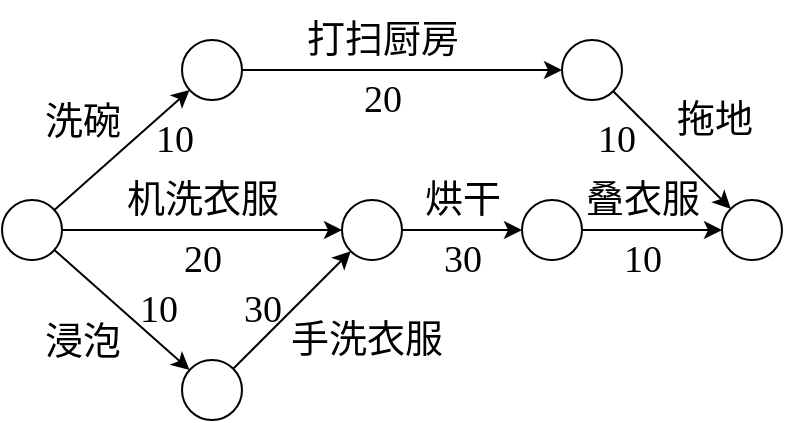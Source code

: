 <mxfile version="23.0.2" type="device">
  <diagram id="c90fJ05idYj-GlXCdJGa" name="第 1 页">
    <mxGraphModel dx="954" dy="674" grid="1" gridSize="10" guides="1" tooltips="1" connect="1" arrows="1" fold="1" page="1" pageScale="1" pageWidth="827" pageHeight="1169" math="0" shadow="0">
      <root>
        <mxCell id="0" />
        <mxCell id="1" parent="0" />
        <mxCell id="4" value="" style="edgeStyle=none;html=1;fontFamily=SimSun;fontSize=19;" parent="1" source="2" target="3" edge="1">
          <mxGeometry relative="1" as="geometry" />
        </mxCell>
        <mxCell id="20" value="洗碗" style="edgeLabel;html=1;align=center;verticalAlign=middle;resizable=0;points=[];fontFamily=SimSun;fontSize=19;labelBackgroundColor=none;" parent="4" vertex="1" connectable="0">
          <mxGeometry x="-0.302" y="3" relative="1" as="geometry">
            <mxPoint x="-8" y="-21" as="offset" />
          </mxGeometry>
        </mxCell>
        <mxCell id="21" value="10" style="edgeLabel;html=1;align=center;verticalAlign=middle;resizable=0;points=[];fontSize=19;fontFamily=SimSun;labelBackgroundColor=none;" parent="4" vertex="1" connectable="0">
          <mxGeometry x="-0.644" relative="1" as="geometry">
            <mxPoint x="48" y="-25" as="offset" />
          </mxGeometry>
        </mxCell>
        <mxCell id="11" value="" style="edgeStyle=none;html=1;fontFamily=SimSun;fontSize=19;" parent="1" source="2" target="10" edge="1">
          <mxGeometry relative="1" as="geometry" />
        </mxCell>
        <mxCell id="16" value="" style="edgeStyle=none;html=1;fontFamily=SimSun;fontSize=19;" parent="1" source="2" target="15" edge="1">
          <mxGeometry relative="1" as="geometry" />
        </mxCell>
        <mxCell id="2" value="" style="ellipse;whiteSpace=wrap;html=1;fontFamily=SimSun;fontSize=19;" parent="1" vertex="1">
          <mxGeometry x="80" y="160" width="30" height="30" as="geometry" />
        </mxCell>
        <mxCell id="7" value="" style="edgeStyle=none;html=1;fontFamily=SimSun;fontSize=19;" parent="1" source="3" target="6" edge="1">
          <mxGeometry relative="1" as="geometry" />
        </mxCell>
        <mxCell id="3" value="" style="ellipse;whiteSpace=wrap;html=1;fontFamily=SimSun;fontSize=19;" parent="1" vertex="1">
          <mxGeometry x="170" y="80" width="30" height="30" as="geometry" />
        </mxCell>
        <mxCell id="9" value="" style="edgeStyle=none;html=1;fontFamily=SimSun;fontSize=19;" parent="1" source="6" target="8" edge="1">
          <mxGeometry relative="1" as="geometry" />
        </mxCell>
        <mxCell id="6" value="" style="ellipse;whiteSpace=wrap;html=1;fontFamily=SimSun;fontSize=19;" parent="1" vertex="1">
          <mxGeometry x="360" y="80" width="30" height="30" as="geometry" />
        </mxCell>
        <mxCell id="8" value="" style="ellipse;whiteSpace=wrap;html=1;fontFamily=SimSun;fontSize=19;" parent="1" vertex="1">
          <mxGeometry x="440" y="160" width="30" height="30" as="geometry" />
        </mxCell>
        <mxCell id="13" value="" style="edgeStyle=none;html=1;fontFamily=SimSun;fontSize=19;" parent="1" source="10" target="12" edge="1">
          <mxGeometry relative="1" as="geometry" />
        </mxCell>
        <mxCell id="10" value="" style="ellipse;whiteSpace=wrap;html=1;fontFamily=SimSun;fontSize=19;" parent="1" vertex="1">
          <mxGeometry x="250" y="160" width="30" height="30" as="geometry" />
        </mxCell>
        <mxCell id="14" style="edgeStyle=none;html=1;fontFamily=SimSun;fontSize=19;" parent="1" source="12" target="8" edge="1">
          <mxGeometry relative="1" as="geometry" />
        </mxCell>
        <mxCell id="12" value="" style="ellipse;whiteSpace=wrap;html=1;fontFamily=SimSun;fontSize=19;" parent="1" vertex="1">
          <mxGeometry x="340" y="160" width="30" height="30" as="geometry" />
        </mxCell>
        <mxCell id="17" style="edgeStyle=none;html=1;fontFamily=SimSun;fontSize=19;" parent="1" source="15" target="10" edge="1">
          <mxGeometry relative="1" as="geometry" />
        </mxCell>
        <mxCell id="15" value="" style="ellipse;whiteSpace=wrap;html=1;fontFamily=SimSun;fontSize=19;" parent="1" vertex="1">
          <mxGeometry x="170" y="240" width="30" height="30" as="geometry" />
        </mxCell>
        <mxCell id="22" value="打扫厨房" style="text;html=1;align=center;verticalAlign=middle;resizable=0;points=[];autosize=1;strokeColor=none;fillColor=none;fontSize=19;fontFamily=SimSun;" parent="1" vertex="1">
          <mxGeometry x="220" y="60" width="100" height="40" as="geometry" />
        </mxCell>
        <mxCell id="24" value="20" style="text;html=1;align=center;verticalAlign=middle;resizable=0;points=[];autosize=1;strokeColor=none;fillColor=none;fontSize=19;fontFamily=SimSun;" parent="1" vertex="1">
          <mxGeometry x="250" y="90" width="40" height="40" as="geometry" />
        </mxCell>
        <mxCell id="25" value="10" style="text;html=1;align=center;verticalAlign=middle;resizable=0;points=[];autosize=1;strokeColor=none;fillColor=none;fontSize=19;fontFamily=SimSun;" parent="1" vertex="1">
          <mxGeometry x="367" y="110" width="40" height="40" as="geometry" />
        </mxCell>
        <mxCell id="26" value="20" style="text;html=1;align=center;verticalAlign=middle;resizable=0;points=[];autosize=1;strokeColor=none;fillColor=none;fontSize=19;fontFamily=SimSun;" parent="1" vertex="1">
          <mxGeometry x="160" y="170" width="40" height="40" as="geometry" />
        </mxCell>
        <mxCell id="27" value="30" style="text;html=1;align=center;verticalAlign=middle;resizable=0;points=[];autosize=1;strokeColor=none;fillColor=none;fontSize=19;fontFamily=SimSun;" parent="1" vertex="1">
          <mxGeometry x="290" y="170" width="40" height="40" as="geometry" />
        </mxCell>
        <mxCell id="28" value="10" style="text;html=1;align=center;verticalAlign=middle;resizable=0;points=[];autosize=1;strokeColor=none;fillColor=none;fontSize=19;fontFamily=SimSun;" parent="1" vertex="1">
          <mxGeometry x="380" y="170" width="40" height="40" as="geometry" />
        </mxCell>
        <mxCell id="29" value="10" style="text;html=1;align=center;verticalAlign=middle;resizable=0;points=[];autosize=1;strokeColor=none;fillColor=none;fontSize=19;fontFamily=SimSun;labelBackgroundColor=none;" parent="1" vertex="1">
          <mxGeometry x="138" y="195" width="40" height="40" as="geometry" />
        </mxCell>
        <mxCell id="30" value="30" style="text;html=1;align=center;verticalAlign=middle;resizable=0;points=[];autosize=1;strokeColor=none;fillColor=none;fontSize=19;fontFamily=SimSun;" parent="1" vertex="1">
          <mxGeometry x="190" y="195" width="40" height="40" as="geometry" />
        </mxCell>
        <mxCell id="31" value="拖地" style="text;html=1;align=center;verticalAlign=middle;resizable=0;points=[];autosize=1;strokeColor=none;fillColor=none;fontSize=19;fontFamily=SimSun;rotation=0;" parent="1" vertex="1">
          <mxGeometry x="406" y="100" width="60" height="40" as="geometry" />
        </mxCell>
        <mxCell id="32" value="机洗衣服" style="text;html=1;align=center;verticalAlign=middle;resizable=0;points=[];autosize=1;strokeColor=none;fillColor=none;fontSize=19;fontFamily=SimSun;" parent="1" vertex="1">
          <mxGeometry x="130" y="140" width="100" height="40" as="geometry" />
        </mxCell>
        <mxCell id="33" value="烘干" style="text;html=1;align=center;verticalAlign=middle;resizable=0;points=[];autosize=1;strokeColor=none;fillColor=none;fontSize=19;fontFamily=SimSun;" parent="1" vertex="1">
          <mxGeometry x="280" y="140" width="60" height="40" as="geometry" />
        </mxCell>
        <mxCell id="34" value="叠衣服" style="text;html=1;align=center;verticalAlign=middle;resizable=0;points=[];autosize=1;strokeColor=none;fillColor=none;fontSize=19;fontFamily=SimSun;" parent="1" vertex="1">
          <mxGeometry x="360" y="140" width="80" height="40" as="geometry" />
        </mxCell>
        <mxCell id="35" value="浸泡" style="text;html=1;align=center;verticalAlign=middle;resizable=0;points=[];autosize=1;strokeColor=none;fillColor=none;fontSize=19;fontFamily=SimSun;" parent="1" vertex="1">
          <mxGeometry x="90" y="211" width="60" height="40" as="geometry" />
        </mxCell>
        <mxCell id="36" value="手洗衣服" style="text;html=1;align=center;verticalAlign=middle;resizable=0;points=[];autosize=1;strokeColor=none;fillColor=none;fontSize=19;fontFamily=SimSun;" parent="1" vertex="1">
          <mxGeometry x="212" y="210" width="100" height="40" as="geometry" />
        </mxCell>
      </root>
    </mxGraphModel>
  </diagram>
</mxfile>
